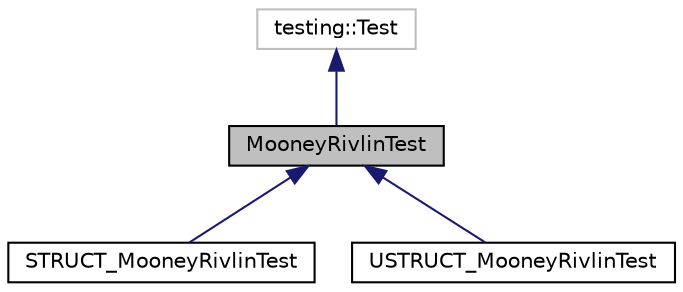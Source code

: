 digraph "MooneyRivlinTest"
{
 // LATEX_PDF_SIZE
  edge [fontname="Helvetica",fontsize="10",labelfontname="Helvetica",labelfontsize="10"];
  node [fontname="Helvetica",fontsize="10",shape=record];
  Node1 [label="MooneyRivlinTest",height=0.2,width=0.4,color="black", fillcolor="grey75", style="filled", fontcolor="black",tooltip="Test fixture class for the Mooney-Rivlin material model."];
  Node2 -> Node1 [dir="back",color="midnightblue",fontsize="10",style="solid",fontname="Helvetica"];
  Node2 [label="testing::Test",height=0.2,width=0.4,color="grey75", fillcolor="white", style="filled",tooltip=" "];
  Node1 -> Node3 [dir="back",color="midnightblue",fontsize="10",style="solid",fontname="Helvetica"];
  Node3 [label="STRUCT_MooneyRivlinTest",height=0.2,width=0.4,color="black", fillcolor="white", style="filled",URL="$class_s_t_r_u_c_t___mooney_rivlin_test.html",tooltip="Test fixture class for STRUCT Mooney-Rivlin material model."];
  Node1 -> Node4 [dir="back",color="midnightblue",fontsize="10",style="solid",fontname="Helvetica"];
  Node4 [label="USTRUCT_MooneyRivlinTest",height=0.2,width=0.4,color="black", fillcolor="white", style="filled",URL="$class_u_s_t_r_u_c_t___mooney_rivlin_test.html",tooltip="Test fixture class for USTRUCT Mooney-Rivlin material model."];
}
